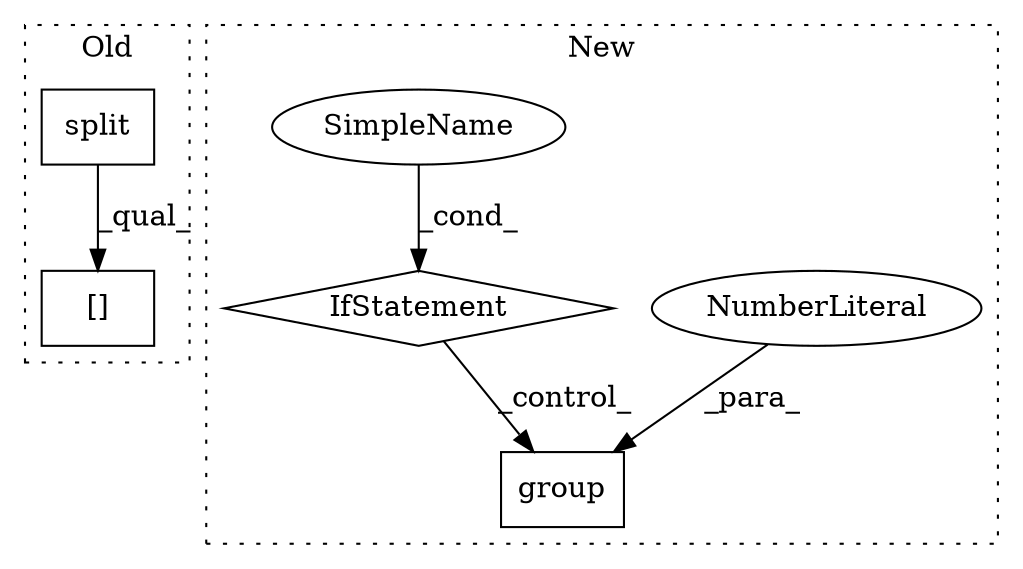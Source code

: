 digraph G {
subgraph cluster0 {
1 [label="split" a="32" s="2346" l="7" shape="box"];
4 [label="[]" a="2" s="2316,2356" l="38,1" shape="box"];
label = "Old";
style="dotted";
}
subgraph cluster1 {
2 [label="group" a="32" s="2579,2586" l="6,1" shape="box"];
3 [label="NumberLiteral" a="34" s="2585" l="1" shape="ellipse"];
5 [label="IfStatement" a="25" s="2510,2518" l="4,2" shape="diamond"];
6 [label="SimpleName" a="42" s="2514" l="4" shape="ellipse"];
label = "New";
style="dotted";
}
1 -> 4 [label="_qual_"];
3 -> 2 [label="_para_"];
5 -> 2 [label="_control_"];
6 -> 5 [label="_cond_"];
}